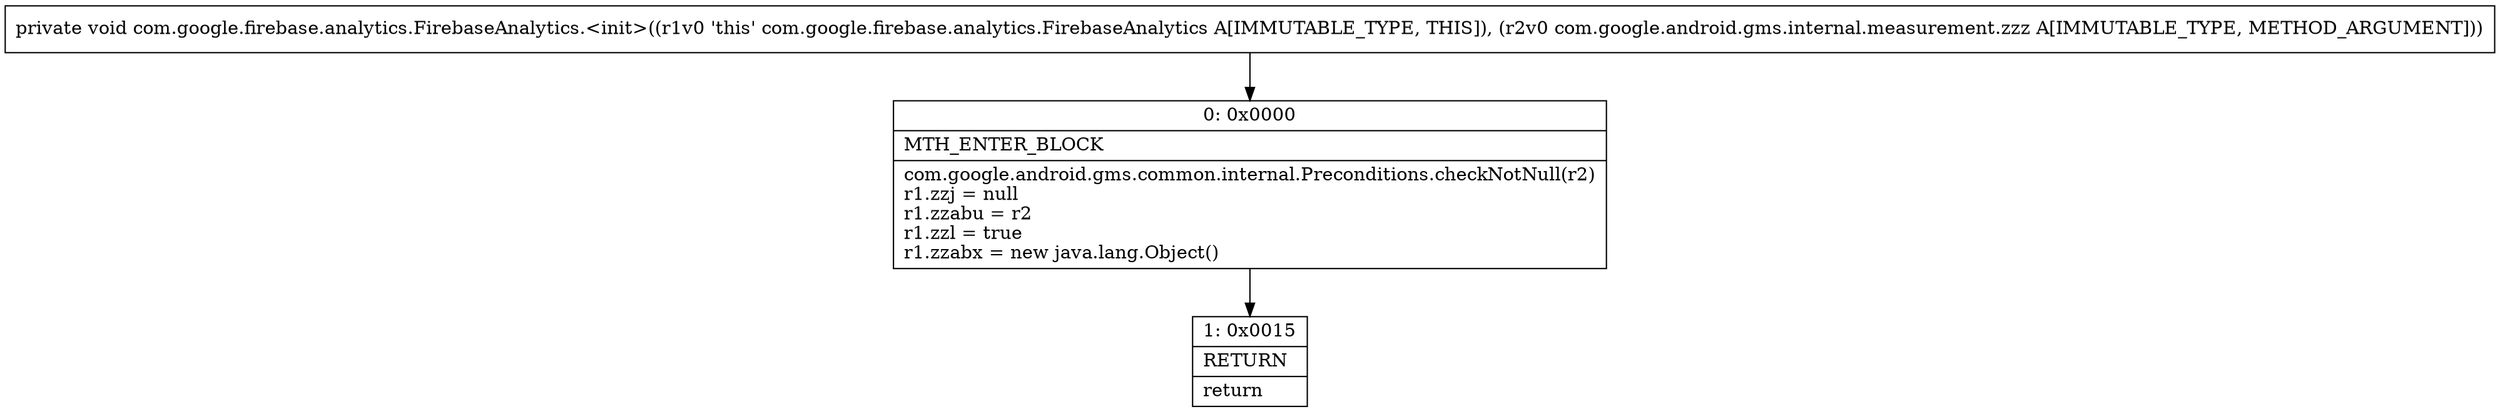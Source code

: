 digraph "CFG forcom.google.firebase.analytics.FirebaseAnalytics.\<init\>(Lcom\/google\/android\/gms\/internal\/measurement\/zzz;)V" {
Node_0 [shape=record,label="{0\:\ 0x0000|MTH_ENTER_BLOCK\l|com.google.android.gms.common.internal.Preconditions.checkNotNull(r2)\lr1.zzj = null\lr1.zzabu = r2\lr1.zzl = true\lr1.zzabx = new java.lang.Object()\l}"];
Node_1 [shape=record,label="{1\:\ 0x0015|RETURN\l|return\l}"];
MethodNode[shape=record,label="{private void com.google.firebase.analytics.FirebaseAnalytics.\<init\>((r1v0 'this' com.google.firebase.analytics.FirebaseAnalytics A[IMMUTABLE_TYPE, THIS]), (r2v0 com.google.android.gms.internal.measurement.zzz A[IMMUTABLE_TYPE, METHOD_ARGUMENT])) }"];
MethodNode -> Node_0;
Node_0 -> Node_1;
}

